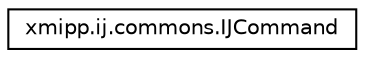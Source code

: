 digraph "Graphical Class Hierarchy"
{
  edge [fontname="Helvetica",fontsize="10",labelfontname="Helvetica",labelfontsize="10"];
  node [fontname="Helvetica",fontsize="10",shape=record];
  rankdir="LR";
  Node0 [label="xmipp.ij.commons.IJCommand",height=0.2,width=0.4,color="black", fillcolor="white", style="filled",URL="$classxmipp_1_1ij_1_1commons_1_1IJCommand.html"];
}
